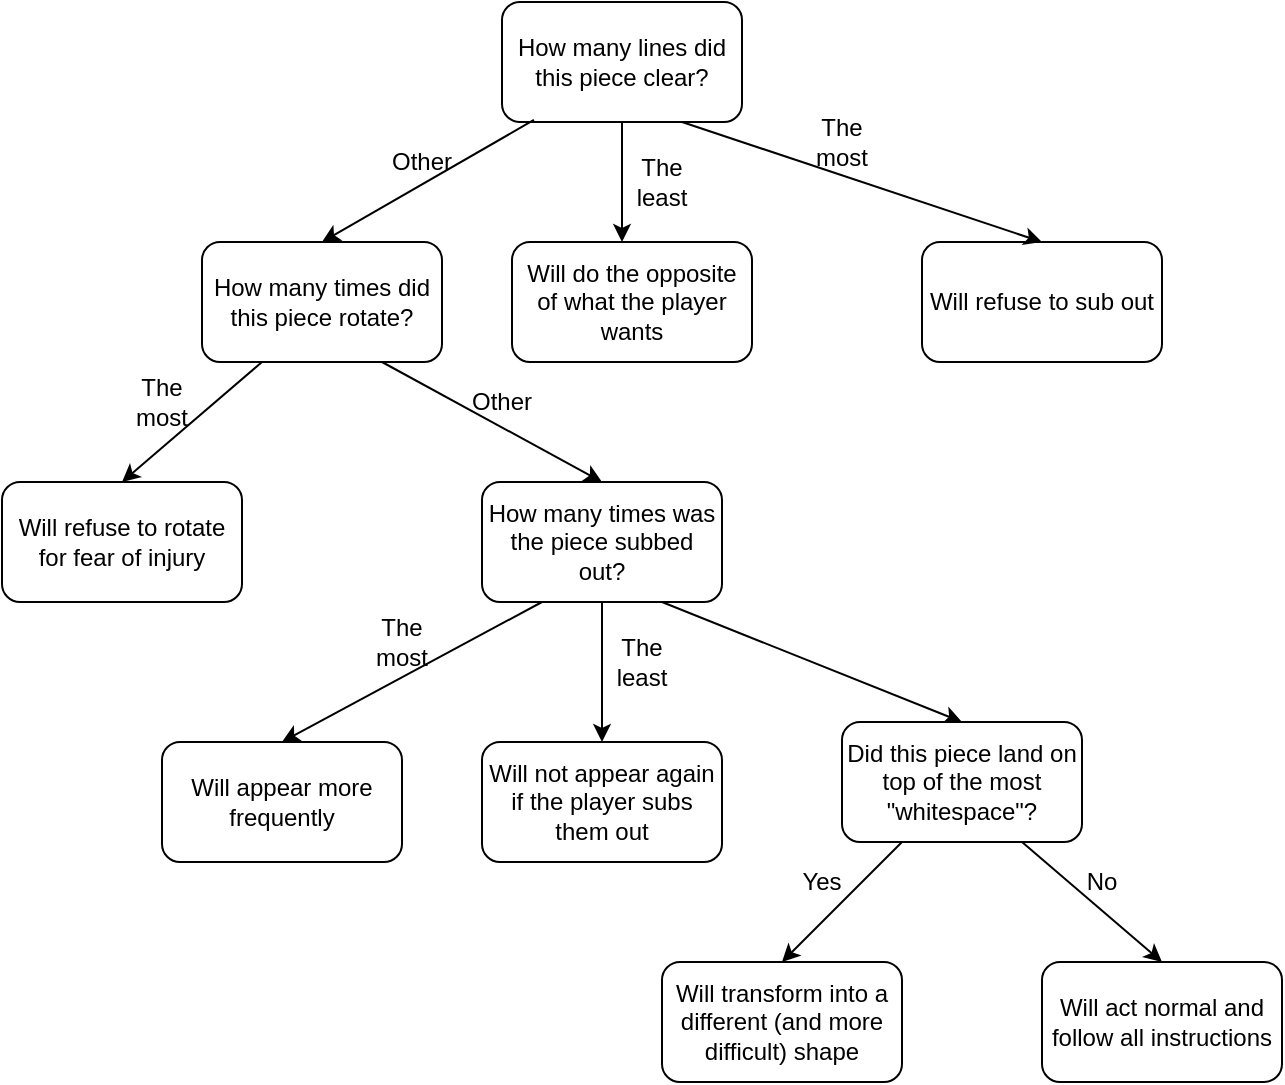 <mxfile version="10.6.0" type="device"><diagram id="c7JjG80xSHp9GJZoEvEg" name="Page-1"><mxGraphModel dx="918" dy="529" grid="1" gridSize="10" guides="1" tooltips="1" connect="1" arrows="1" fold="1" page="1" pageScale="1" pageWidth="850" pageHeight="1100" math="0" shadow="0"><root><mxCell id="0"/><mxCell id="1" parent="0"/><mxCell id="tOnOD6rgUIRzaxyT9-Qm-1" value="Will appear more frequently" style="rounded=1;whiteSpace=wrap;html=1;" vertex="1" parent="1"><mxGeometry x="130" y="410" width="120" height="60" as="geometry"/></mxCell><mxCell id="tOnOD6rgUIRzaxyT9-Qm-2" value="Will refuse to rotate for fear of injury" style="rounded=1;whiteSpace=wrap;html=1;" vertex="1" parent="1"><mxGeometry x="50" y="280" width="120" height="60" as="geometry"/></mxCell><mxCell id="tOnOD6rgUIRzaxyT9-Qm-3" value="Will refuse to sub out" style="rounded=1;whiteSpace=wrap;html=1;direction=west;" vertex="1" parent="1"><mxGeometry x="510" y="160" width="120" height="60" as="geometry"/></mxCell><mxCell id="tOnOD6rgUIRzaxyT9-Qm-4" value="Will not appear again if the player subs them out" style="rounded=1;whiteSpace=wrap;html=1;" vertex="1" parent="1"><mxGeometry x="290" y="410" width="120" height="60" as="geometry"/></mxCell><mxCell id="tOnOD6rgUIRzaxyT9-Qm-5" value="Will transform into a different (and more difficult) shape" style="rounded=1;whiteSpace=wrap;html=1;" vertex="1" parent="1"><mxGeometry x="380" y="520" width="120" height="60" as="geometry"/></mxCell><mxCell id="tOnOD6rgUIRzaxyT9-Qm-6" value="Will do the opposite of what the player wants" style="rounded=1;whiteSpace=wrap;html=1;" vertex="1" parent="1"><mxGeometry x="305" y="160" width="120" height="60" as="geometry"/></mxCell><mxCell id="tOnOD6rgUIRzaxyT9-Qm-7" value="How many lines did this piece clear?" style="rounded=1;whiteSpace=wrap;html=1;" vertex="1" parent="1"><mxGeometry x="300" y="40" width="120" height="60" as="geometry"/></mxCell><mxCell id="tOnOD6rgUIRzaxyT9-Qm-9" value="" style="endArrow=classic;html=1;exitX=0.75;exitY=1;exitDx=0;exitDy=0;entryX=0.5;entryY=1;entryDx=0;entryDy=0;" edge="1" parent="1" source="tOnOD6rgUIRzaxyT9-Qm-7" target="tOnOD6rgUIRzaxyT9-Qm-3"><mxGeometry width="50" height="50" relative="1" as="geometry"><mxPoint x="40" y="500" as="sourcePoint"/><mxPoint x="90" y="450" as="targetPoint"/></mxGeometry></mxCell><mxCell id="tOnOD6rgUIRzaxyT9-Qm-11" value="The least" style="text;html=1;strokeColor=none;fillColor=none;align=center;verticalAlign=middle;whiteSpace=wrap;rounded=0;" vertex="1" parent="1"><mxGeometry x="360" y="120" width="40" height="20" as="geometry"/></mxCell><mxCell id="tOnOD6rgUIRzaxyT9-Qm-13" value="The most" style="text;html=1;strokeColor=none;fillColor=none;align=center;verticalAlign=middle;whiteSpace=wrap;rounded=0;" vertex="1" parent="1"><mxGeometry x="450" y="100" width="40" height="20" as="geometry"/></mxCell><mxCell id="tOnOD6rgUIRzaxyT9-Qm-17" value="" style="endArrow=classic;html=1;exitX=0.5;exitY=1;exitDx=0;exitDy=0;" edge="1" parent="1" source="tOnOD6rgUIRzaxyT9-Qm-7"><mxGeometry width="50" height="50" relative="1" as="geometry"><mxPoint x="400" y="110" as="sourcePoint"/><mxPoint x="360" y="160" as="targetPoint"/></mxGeometry></mxCell><mxCell id="tOnOD6rgUIRzaxyT9-Qm-23" value="Other" style="text;html=1;strokeColor=none;fillColor=none;align=center;verticalAlign=middle;whiteSpace=wrap;rounded=0;" vertex="1" parent="1"><mxGeometry x="240" y="110" width="40" height="20" as="geometry"/></mxCell><mxCell id="tOnOD6rgUIRzaxyT9-Qm-25" value="How many times did this piece rotate?" style="rounded=1;whiteSpace=wrap;html=1;" vertex="1" parent="1"><mxGeometry x="150" y="160" width="120" height="60" as="geometry"/></mxCell><mxCell id="tOnOD6rgUIRzaxyT9-Qm-27" value="" style="endArrow=classic;html=1;exitX=0.133;exitY=0.983;exitDx=0;exitDy=0;exitPerimeter=0;entryX=0.5;entryY=0;entryDx=0;entryDy=0;" edge="1" parent="1" source="tOnOD6rgUIRzaxyT9-Qm-7" target="tOnOD6rgUIRzaxyT9-Qm-25"><mxGeometry width="50" height="50" relative="1" as="geometry"><mxPoint x="370" y="110" as="sourcePoint"/><mxPoint x="220" y="180" as="targetPoint"/></mxGeometry></mxCell><mxCell id="tOnOD6rgUIRzaxyT9-Qm-28" value="" style="endArrow=classic;html=1;exitX=0.25;exitY=1;exitDx=0;exitDy=0;entryX=0.5;entryY=0;entryDx=0;entryDy=0;" edge="1" parent="1" source="tOnOD6rgUIRzaxyT9-Qm-25" target="tOnOD6rgUIRzaxyT9-Qm-2"><mxGeometry width="50" height="50" relative="1" as="geometry"><mxPoint x="-10" y="740" as="sourcePoint"/><mxPoint x="40" y="690" as="targetPoint"/></mxGeometry></mxCell><mxCell id="tOnOD6rgUIRzaxyT9-Qm-30" value="The most" style="text;html=1;strokeColor=none;fillColor=none;align=center;verticalAlign=middle;whiteSpace=wrap;rounded=0;" vertex="1" parent="1"><mxGeometry x="110" y="230" width="40" height="20" as="geometry"/></mxCell><mxCell id="tOnOD6rgUIRzaxyT9-Qm-31" value="" style="endArrow=classic;html=1;exitX=0.75;exitY=1;exitDx=0;exitDy=0;entryX=0.5;entryY=0;entryDx=0;entryDy=0;" edge="1" parent="1" source="tOnOD6rgUIRzaxyT9-Qm-25" target="tOnOD6rgUIRzaxyT9-Qm-33"><mxGeometry width="50" height="50" relative="1" as="geometry"><mxPoint x="-10" y="740" as="sourcePoint"/><mxPoint x="350" y="280" as="targetPoint"/></mxGeometry></mxCell><mxCell id="tOnOD6rgUIRzaxyT9-Qm-32" value="Other" style="text;html=1;strokeColor=none;fillColor=none;align=center;verticalAlign=middle;whiteSpace=wrap;rounded=0;" vertex="1" parent="1"><mxGeometry x="280" y="230" width="40" height="20" as="geometry"/></mxCell><mxCell id="tOnOD6rgUIRzaxyT9-Qm-33" value="How many times was the piece subbed out?" style="rounded=1;whiteSpace=wrap;html=1;" vertex="1" parent="1"><mxGeometry x="290" y="280" width="120" height="60" as="geometry"/></mxCell><mxCell id="tOnOD6rgUIRzaxyT9-Qm-34" value="" style="endArrow=classic;html=1;exitX=0.25;exitY=1;exitDx=0;exitDy=0;entryX=0.5;entryY=0;entryDx=0;entryDy=0;" edge="1" parent="1" source="tOnOD6rgUIRzaxyT9-Qm-33" target="tOnOD6rgUIRzaxyT9-Qm-1"><mxGeometry width="50" height="50" relative="1" as="geometry"><mxPoint x="50" y="740" as="sourcePoint"/><mxPoint x="100" y="690" as="targetPoint"/></mxGeometry></mxCell><mxCell id="tOnOD6rgUIRzaxyT9-Qm-35" value="The most" style="text;html=1;strokeColor=none;fillColor=none;align=center;verticalAlign=middle;whiteSpace=wrap;rounded=0;" vertex="1" parent="1"><mxGeometry x="230" y="350" width="40" height="20" as="geometry"/></mxCell><mxCell id="tOnOD6rgUIRzaxyT9-Qm-36" value="" style="endArrow=classic;html=1;entryX=0.5;entryY=0;entryDx=0;entryDy=0;exitX=0.5;exitY=1;exitDx=0;exitDy=0;" edge="1" parent="1" source="tOnOD6rgUIRzaxyT9-Qm-33" target="tOnOD6rgUIRzaxyT9-Qm-4"><mxGeometry width="50" height="50" relative="1" as="geometry"><mxPoint x="360" y="350" as="sourcePoint"/><mxPoint x="200" y="420" as="targetPoint"/></mxGeometry></mxCell><mxCell id="tOnOD6rgUIRzaxyT9-Qm-39" value="The least" style="text;html=1;strokeColor=none;fillColor=none;align=center;verticalAlign=middle;whiteSpace=wrap;rounded=0;" vertex="1" parent="1"><mxGeometry x="350" y="360" width="40" height="20" as="geometry"/></mxCell><mxCell id="tOnOD6rgUIRzaxyT9-Qm-40" value="" style="endArrow=classic;html=1;exitX=0.75;exitY=1;exitDx=0;exitDy=0;entryX=0.5;entryY=0;entryDx=0;entryDy=0;" edge="1" parent="1" source="tOnOD6rgUIRzaxyT9-Qm-33" target="tOnOD6rgUIRzaxyT9-Qm-41"><mxGeometry width="50" height="50" relative="1" as="geometry"><mxPoint x="50" y="600" as="sourcePoint"/><mxPoint x="520" y="400" as="targetPoint"/></mxGeometry></mxCell><mxCell id="tOnOD6rgUIRzaxyT9-Qm-41" value="Did this piece land on top of the most &quot;whitespace&quot;?" style="rounded=1;whiteSpace=wrap;html=1;" vertex="1" parent="1"><mxGeometry x="470" y="400" width="120" height="60" as="geometry"/></mxCell><mxCell id="tOnOD6rgUIRzaxyT9-Qm-42" value="" style="endArrow=classic;html=1;exitX=0.25;exitY=1;exitDx=0;exitDy=0;entryX=0.5;entryY=0;entryDx=0;entryDy=0;" edge="1" parent="1" source="tOnOD6rgUIRzaxyT9-Qm-41" target="tOnOD6rgUIRzaxyT9-Qm-5"><mxGeometry width="50" height="50" relative="1" as="geometry"><mxPoint x="50" y="680" as="sourcePoint"/><mxPoint x="100" y="630" as="targetPoint"/></mxGeometry></mxCell><mxCell id="tOnOD6rgUIRzaxyT9-Qm-43" value="Yes" style="text;html=1;strokeColor=none;fillColor=none;align=center;verticalAlign=middle;whiteSpace=wrap;rounded=0;" vertex="1" parent="1"><mxGeometry x="440" y="470" width="40" height="20" as="geometry"/></mxCell><mxCell id="tOnOD6rgUIRzaxyT9-Qm-44" value="No" style="text;html=1;strokeColor=none;fillColor=none;align=center;verticalAlign=middle;whiteSpace=wrap;rounded=0;" vertex="1" parent="1"><mxGeometry x="580" y="470" width="40" height="20" as="geometry"/></mxCell><mxCell id="tOnOD6rgUIRzaxyT9-Qm-45" value="" style="endArrow=classic;html=1;exitX=0.75;exitY=1;exitDx=0;exitDy=0;entryX=0.5;entryY=0;entryDx=0;entryDy=0;" edge="1" parent="1" source="tOnOD6rgUIRzaxyT9-Qm-41" target="tOnOD6rgUIRzaxyT9-Qm-46"><mxGeometry width="50" height="50" relative="1" as="geometry"><mxPoint x="50" y="650" as="sourcePoint"/><mxPoint x="590" y="520" as="targetPoint"/></mxGeometry></mxCell><mxCell id="tOnOD6rgUIRzaxyT9-Qm-46" value="Will act normal and follow all instructions" style="rounded=1;whiteSpace=wrap;html=1;" vertex="1" parent="1"><mxGeometry x="570" y="520" width="120" height="60" as="geometry"/></mxCell></root></mxGraphModel></diagram></mxfile>